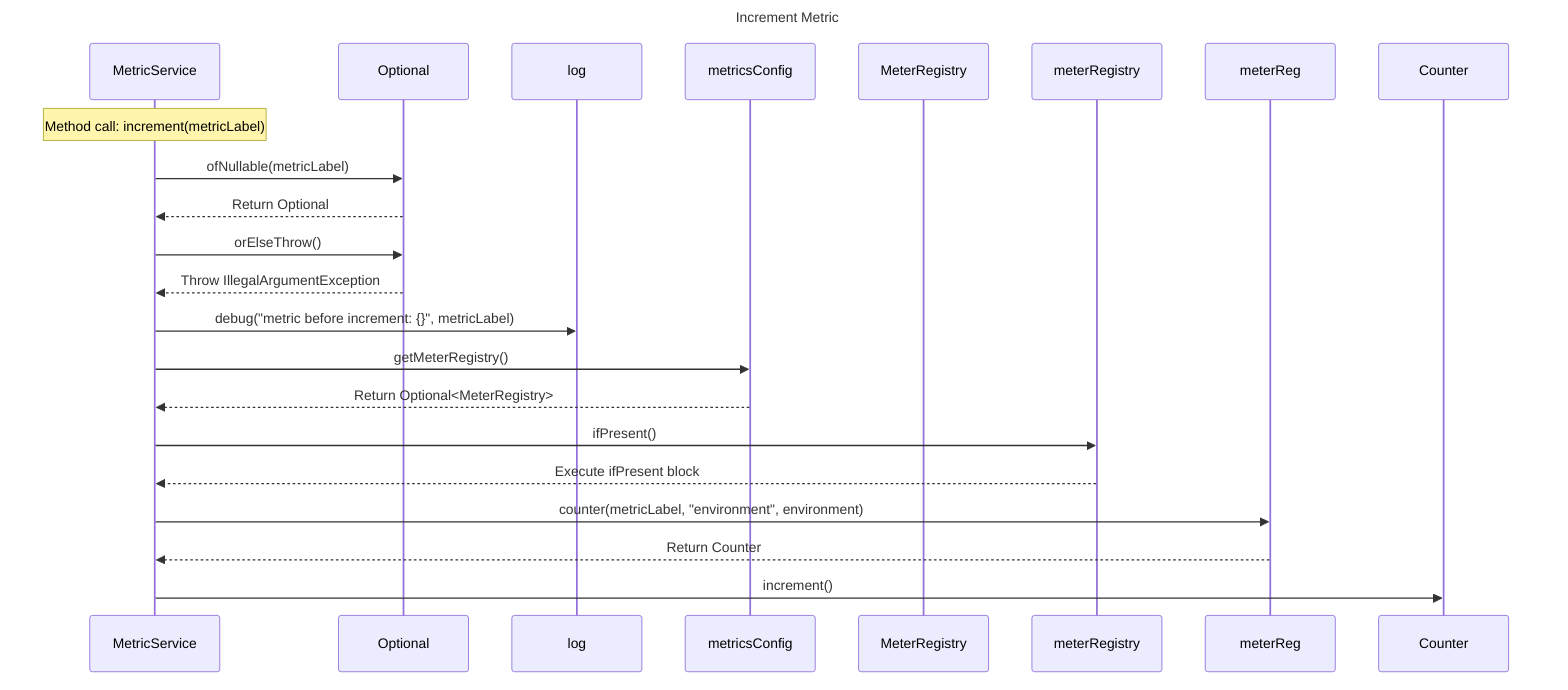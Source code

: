 ---
title: Increment Metric
---

sequenceDiagram
    participant MetricService
    participant Optional
    participant log
    participant metricsConfig
    participant MeterRegistry

    Note over MetricService: Method call: increment(metricLabel)
    MetricService->>Optional: ofNullable(metricLabel)
    Optional-->>MetricService: Return Optional
    MetricService->>Optional: orElseThrow()
    Optional-->>MetricService: Throw IllegalArgumentException
    MetricService->>log: debug("metric before increment: {}", metricLabel)
    MetricService->>metricsConfig: getMeterRegistry()
    metricsConfig-->>MetricService: Return Optional<MeterRegistry>
    MetricService->>meterRegistry: ifPresent()
    meterRegistry-->>MetricService: Execute ifPresent block
    MetricService->>meterReg: counter(metricLabel, "environment", environment)
    meterReg-->>MetricService: Return Counter
    MetricService->>Counter: increment()